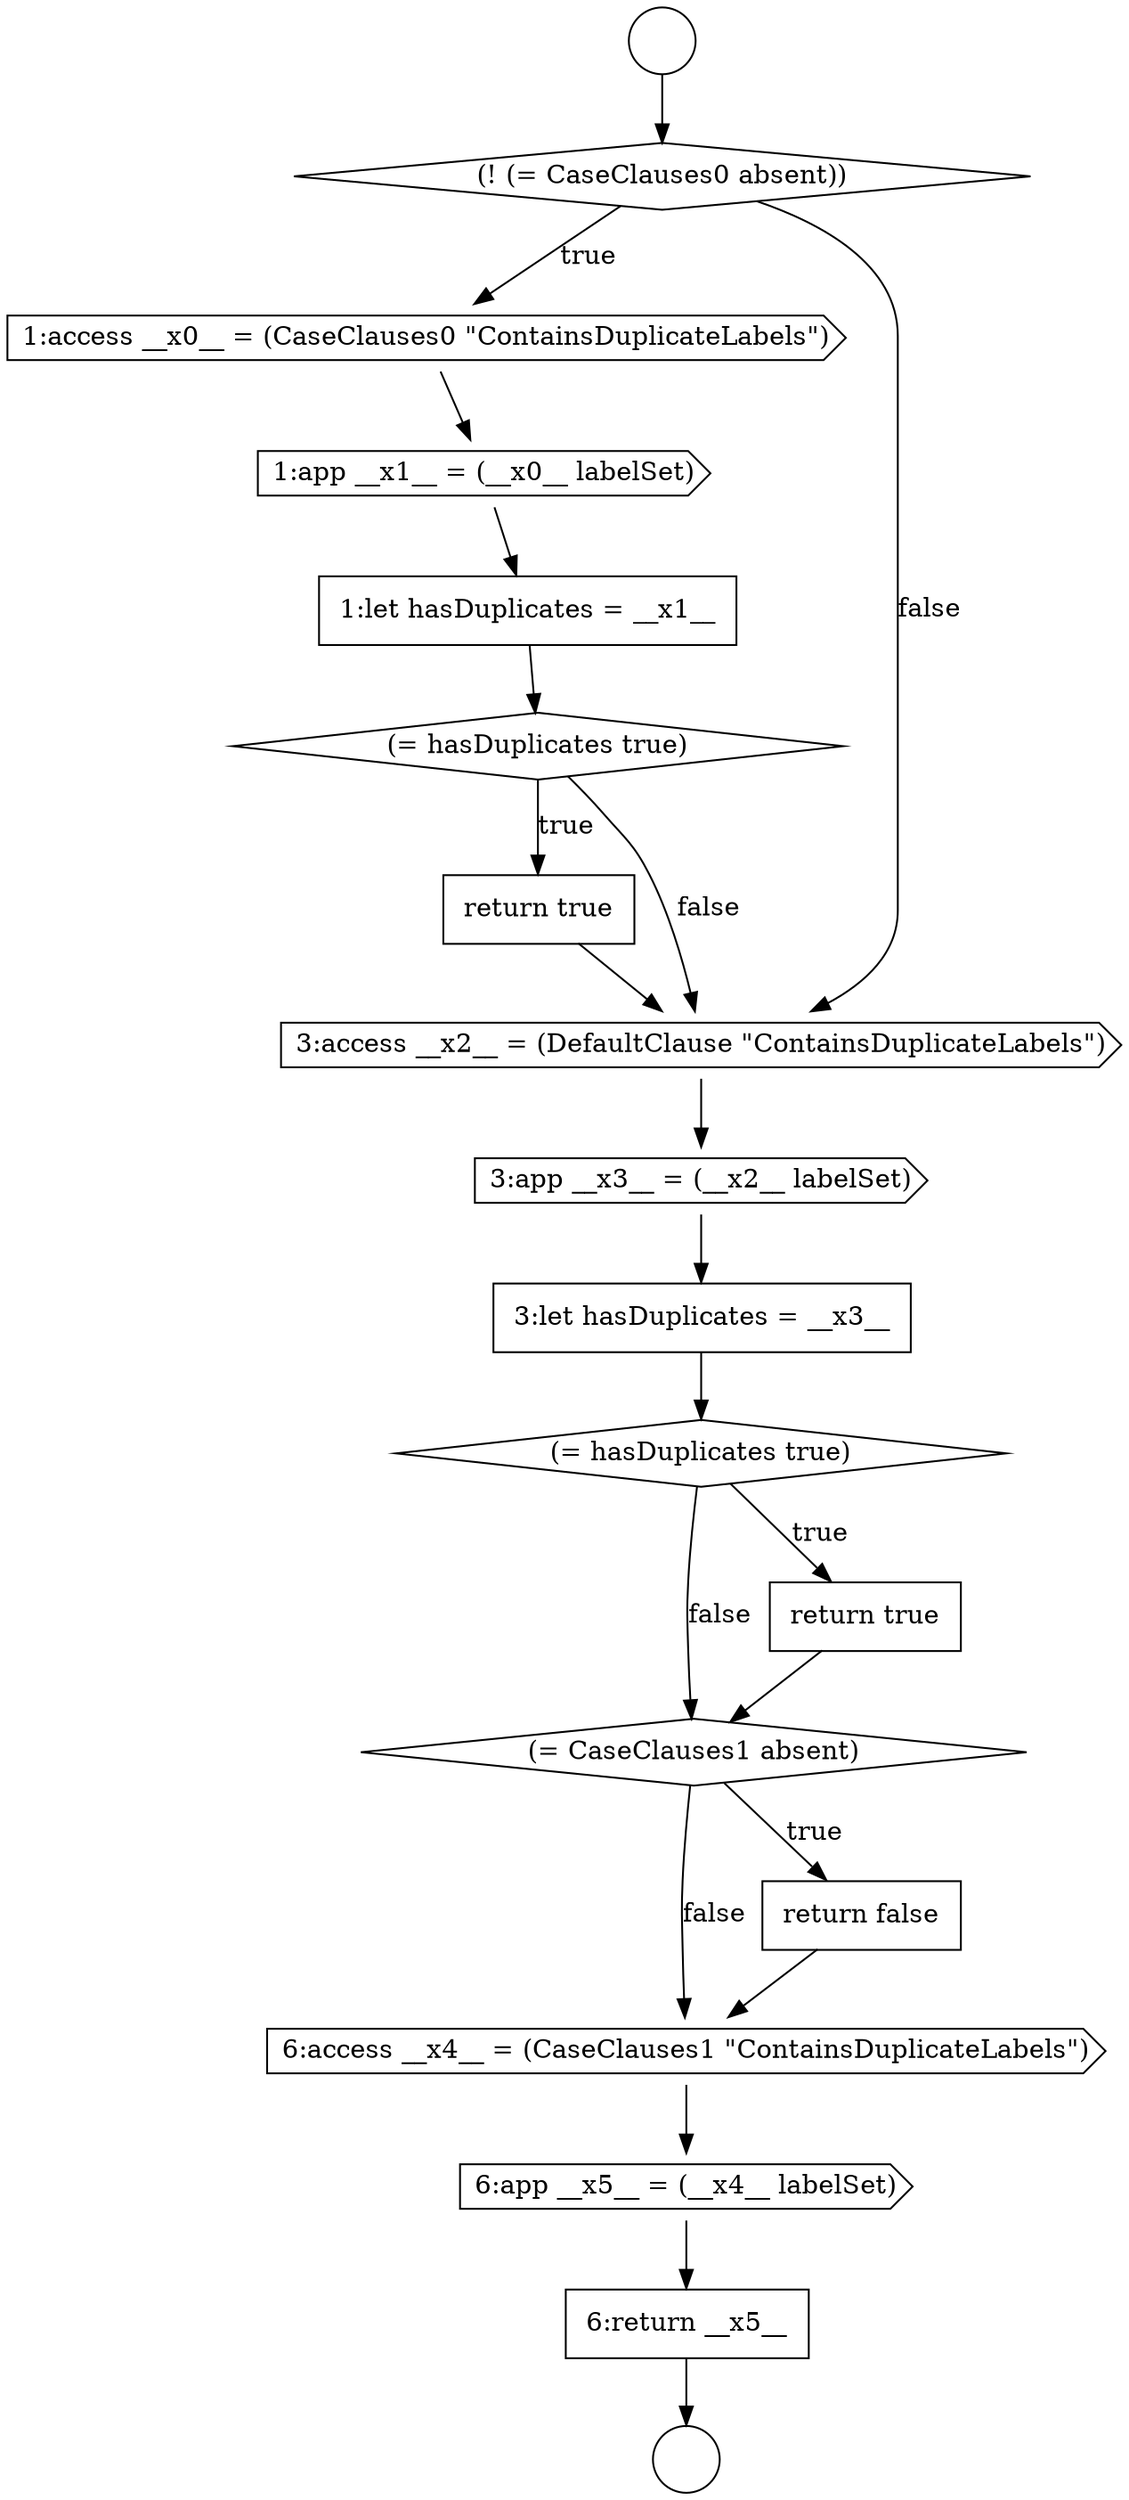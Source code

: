 digraph {
  node7040 [shape=none, margin=0, label=<<font color="black">
    <table border="0" cellborder="1" cellspacing="0" cellpadding="10">
      <tr><td align="left">3:let hasDuplicates = __x3__</td></tr>
    </table>
  </font>> color="black" fillcolor="white" style=filled]
  node7043 [shape=diamond, label=<<font color="black">(= CaseClauses1 absent)</font>> color="black" fillcolor="white" style=filled]
  node7036 [shape=diamond, label=<<font color="black">(= hasDuplicates true)</font>> color="black" fillcolor="white" style=filled]
  node7037 [shape=none, margin=0, label=<<font color="black">
    <table border="0" cellborder="1" cellspacing="0" cellpadding="10">
      <tr><td align="left">return true</td></tr>
    </table>
  </font>> color="black" fillcolor="white" style=filled]
  node7042 [shape=none, margin=0, label=<<font color="black">
    <table border="0" cellborder="1" cellspacing="0" cellpadding="10">
      <tr><td align="left">return true</td></tr>
    </table>
  </font>> color="black" fillcolor="white" style=filled]
  node7033 [shape=cds, label=<<font color="black">1:access __x0__ = (CaseClauses0 &quot;ContainsDuplicateLabels&quot;)</font>> color="black" fillcolor="white" style=filled]
  node7030 [shape=circle label=" " color="black" fillcolor="white" style=filled]
  node7045 [shape=cds, label=<<font color="black">6:access __x4__ = (CaseClauses1 &quot;ContainsDuplicateLabels&quot;)</font>> color="black" fillcolor="white" style=filled]
  node7039 [shape=cds, label=<<font color="black">3:app __x3__ = (__x2__ labelSet)</font>> color="black" fillcolor="white" style=filled]
  node7035 [shape=none, margin=0, label=<<font color="black">
    <table border="0" cellborder="1" cellspacing="0" cellpadding="10">
      <tr><td align="left">1:let hasDuplicates = __x1__</td></tr>
    </table>
  </font>> color="black" fillcolor="white" style=filled]
  node7047 [shape=none, margin=0, label=<<font color="black">
    <table border="0" cellborder="1" cellspacing="0" cellpadding="10">
      <tr><td align="left">6:return __x5__</td></tr>
    </table>
  </font>> color="black" fillcolor="white" style=filled]
  node7032 [shape=diamond, label=<<font color="black">(! (= CaseClauses0 absent))</font>> color="black" fillcolor="white" style=filled]
  node7046 [shape=cds, label=<<font color="black">6:app __x5__ = (__x4__ labelSet)</font>> color="black" fillcolor="white" style=filled]
  node7031 [shape=circle label=" " color="black" fillcolor="white" style=filled]
  node7041 [shape=diamond, label=<<font color="black">(= hasDuplicates true)</font>> color="black" fillcolor="white" style=filled]
  node7038 [shape=cds, label=<<font color="black">3:access __x2__ = (DefaultClause &quot;ContainsDuplicateLabels&quot;)</font>> color="black" fillcolor="white" style=filled]
  node7034 [shape=cds, label=<<font color="black">1:app __x1__ = (__x0__ labelSet)</font>> color="black" fillcolor="white" style=filled]
  node7044 [shape=none, margin=0, label=<<font color="black">
    <table border="0" cellborder="1" cellspacing="0" cellpadding="10">
      <tr><td align="left">return false</td></tr>
    </table>
  </font>> color="black" fillcolor="white" style=filled]
  node7037 -> node7038 [ color="black"]
  node7032 -> node7033 [label=<<font color="black">true</font>> color="black"]
  node7032 -> node7038 [label=<<font color="black">false</font>> color="black"]
  node7040 -> node7041 [ color="black"]
  node7034 -> node7035 [ color="black"]
  node7035 -> node7036 [ color="black"]
  node7041 -> node7042 [label=<<font color="black">true</font>> color="black"]
  node7041 -> node7043 [label=<<font color="black">false</font>> color="black"]
  node7039 -> node7040 [ color="black"]
  node7047 -> node7031 [ color="black"]
  node7038 -> node7039 [ color="black"]
  node7042 -> node7043 [ color="black"]
  node7030 -> node7032 [ color="black"]
  node7033 -> node7034 [ color="black"]
  node7036 -> node7037 [label=<<font color="black">true</font>> color="black"]
  node7036 -> node7038 [label=<<font color="black">false</font>> color="black"]
  node7043 -> node7044 [label=<<font color="black">true</font>> color="black"]
  node7043 -> node7045 [label=<<font color="black">false</font>> color="black"]
  node7046 -> node7047 [ color="black"]
  node7045 -> node7046 [ color="black"]
  node7044 -> node7045 [ color="black"]
}
